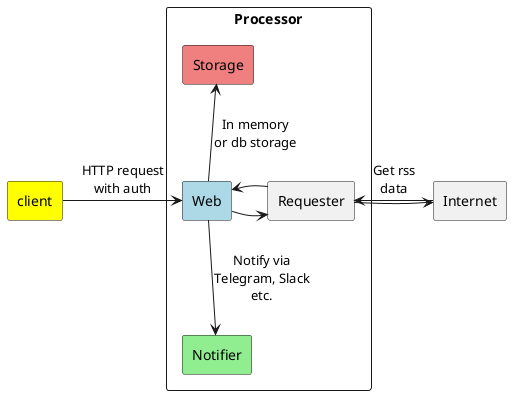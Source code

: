 @startuml

skinparam componentStyle rectangle

component [client] #Yellow

component Processor {
    component [Web] as web #LightBlue
    component [Storage] as store #LightCoral
    component [Requester] as request
    component [Notifier] as notify #LightGreen
}

component Internet as internet

client -r-> web : HTTP request\nwith auth
web -> request
request -r-> internet
internet -l-> request : Get rss\ndata
request -> web
web -d-> notify : Notify via\nTelegram, Slack\netc.
web -u-> store : In memory\nor db storage

@enduml